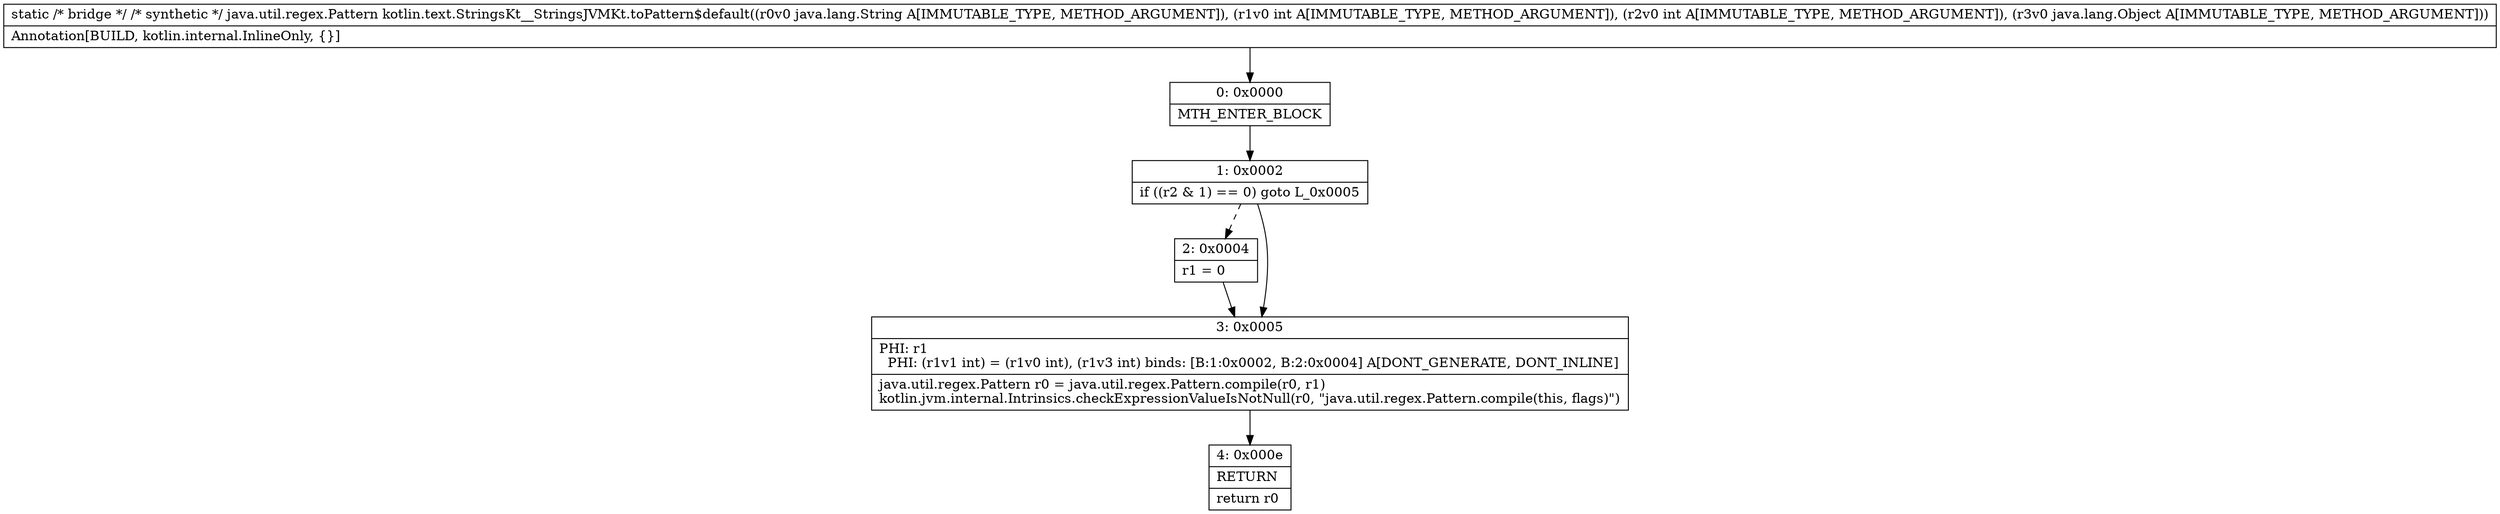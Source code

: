 digraph "CFG forkotlin.text.StringsKt__StringsJVMKt.toPattern$default(Ljava\/lang\/String;IILjava\/lang\/Object;)Ljava\/util\/regex\/Pattern;" {
Node_0 [shape=record,label="{0\:\ 0x0000|MTH_ENTER_BLOCK\l}"];
Node_1 [shape=record,label="{1\:\ 0x0002|if ((r2 & 1) == 0) goto L_0x0005\l}"];
Node_2 [shape=record,label="{2\:\ 0x0004|r1 = 0\l}"];
Node_3 [shape=record,label="{3\:\ 0x0005|PHI: r1 \l  PHI: (r1v1 int) = (r1v0 int), (r1v3 int) binds: [B:1:0x0002, B:2:0x0004] A[DONT_GENERATE, DONT_INLINE]\l|java.util.regex.Pattern r0 = java.util.regex.Pattern.compile(r0, r1)\lkotlin.jvm.internal.Intrinsics.checkExpressionValueIsNotNull(r0, \"java.util.regex.Pattern.compile(this, flags)\")\l}"];
Node_4 [shape=record,label="{4\:\ 0x000e|RETURN\l|return r0\l}"];
MethodNode[shape=record,label="{static \/* bridge *\/ \/* synthetic *\/ java.util.regex.Pattern kotlin.text.StringsKt__StringsJVMKt.toPattern$default((r0v0 java.lang.String A[IMMUTABLE_TYPE, METHOD_ARGUMENT]), (r1v0 int A[IMMUTABLE_TYPE, METHOD_ARGUMENT]), (r2v0 int A[IMMUTABLE_TYPE, METHOD_ARGUMENT]), (r3v0 java.lang.Object A[IMMUTABLE_TYPE, METHOD_ARGUMENT]))  | Annotation[BUILD, kotlin.internal.InlineOnly, \{\}]\l}"];
MethodNode -> Node_0;
Node_0 -> Node_1;
Node_1 -> Node_2[style=dashed];
Node_1 -> Node_3;
Node_2 -> Node_3;
Node_3 -> Node_4;
}

